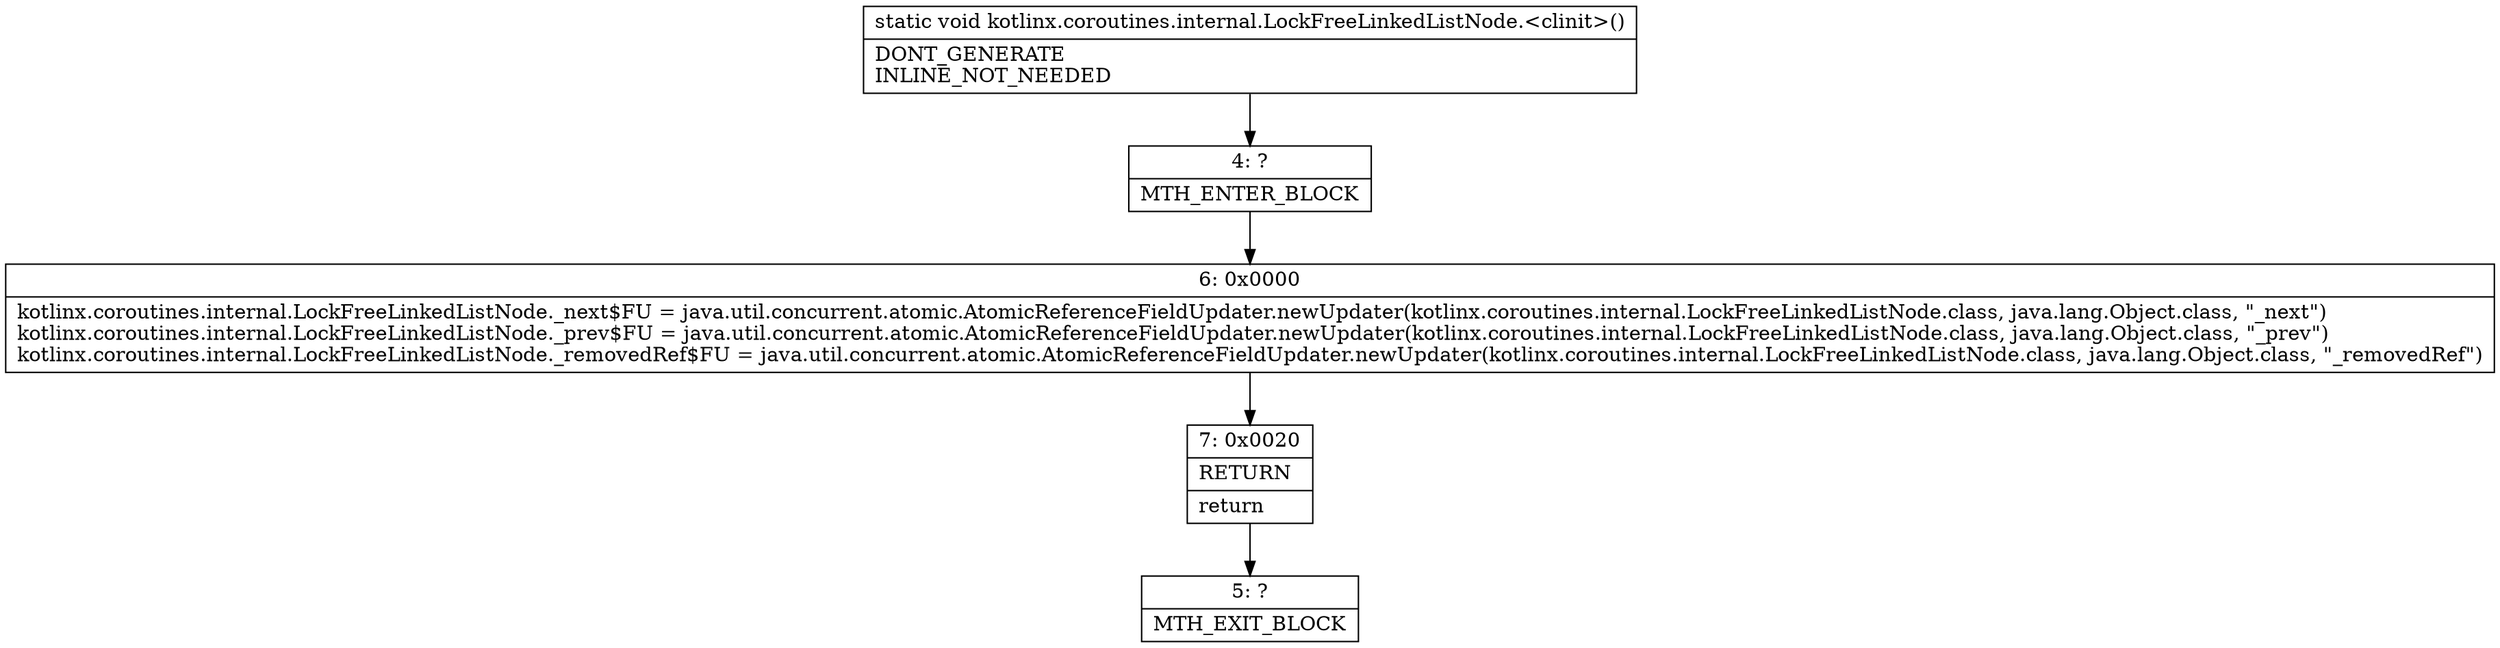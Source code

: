digraph "CFG forkotlinx.coroutines.internal.LockFreeLinkedListNode.\<clinit\>()V" {
Node_4 [shape=record,label="{4\:\ ?|MTH_ENTER_BLOCK\l}"];
Node_6 [shape=record,label="{6\:\ 0x0000|kotlinx.coroutines.internal.LockFreeLinkedListNode._next$FU = java.util.concurrent.atomic.AtomicReferenceFieldUpdater.newUpdater(kotlinx.coroutines.internal.LockFreeLinkedListNode.class, java.lang.Object.class, \"_next\")\lkotlinx.coroutines.internal.LockFreeLinkedListNode._prev$FU = java.util.concurrent.atomic.AtomicReferenceFieldUpdater.newUpdater(kotlinx.coroutines.internal.LockFreeLinkedListNode.class, java.lang.Object.class, \"_prev\")\lkotlinx.coroutines.internal.LockFreeLinkedListNode._removedRef$FU = java.util.concurrent.atomic.AtomicReferenceFieldUpdater.newUpdater(kotlinx.coroutines.internal.LockFreeLinkedListNode.class, java.lang.Object.class, \"_removedRef\")\l}"];
Node_7 [shape=record,label="{7\:\ 0x0020|RETURN\l|return\l}"];
Node_5 [shape=record,label="{5\:\ ?|MTH_EXIT_BLOCK\l}"];
MethodNode[shape=record,label="{static void kotlinx.coroutines.internal.LockFreeLinkedListNode.\<clinit\>()  | DONT_GENERATE\lINLINE_NOT_NEEDED\l}"];
MethodNode -> Node_4;Node_4 -> Node_6;
Node_6 -> Node_7;
Node_7 -> Node_5;
}

